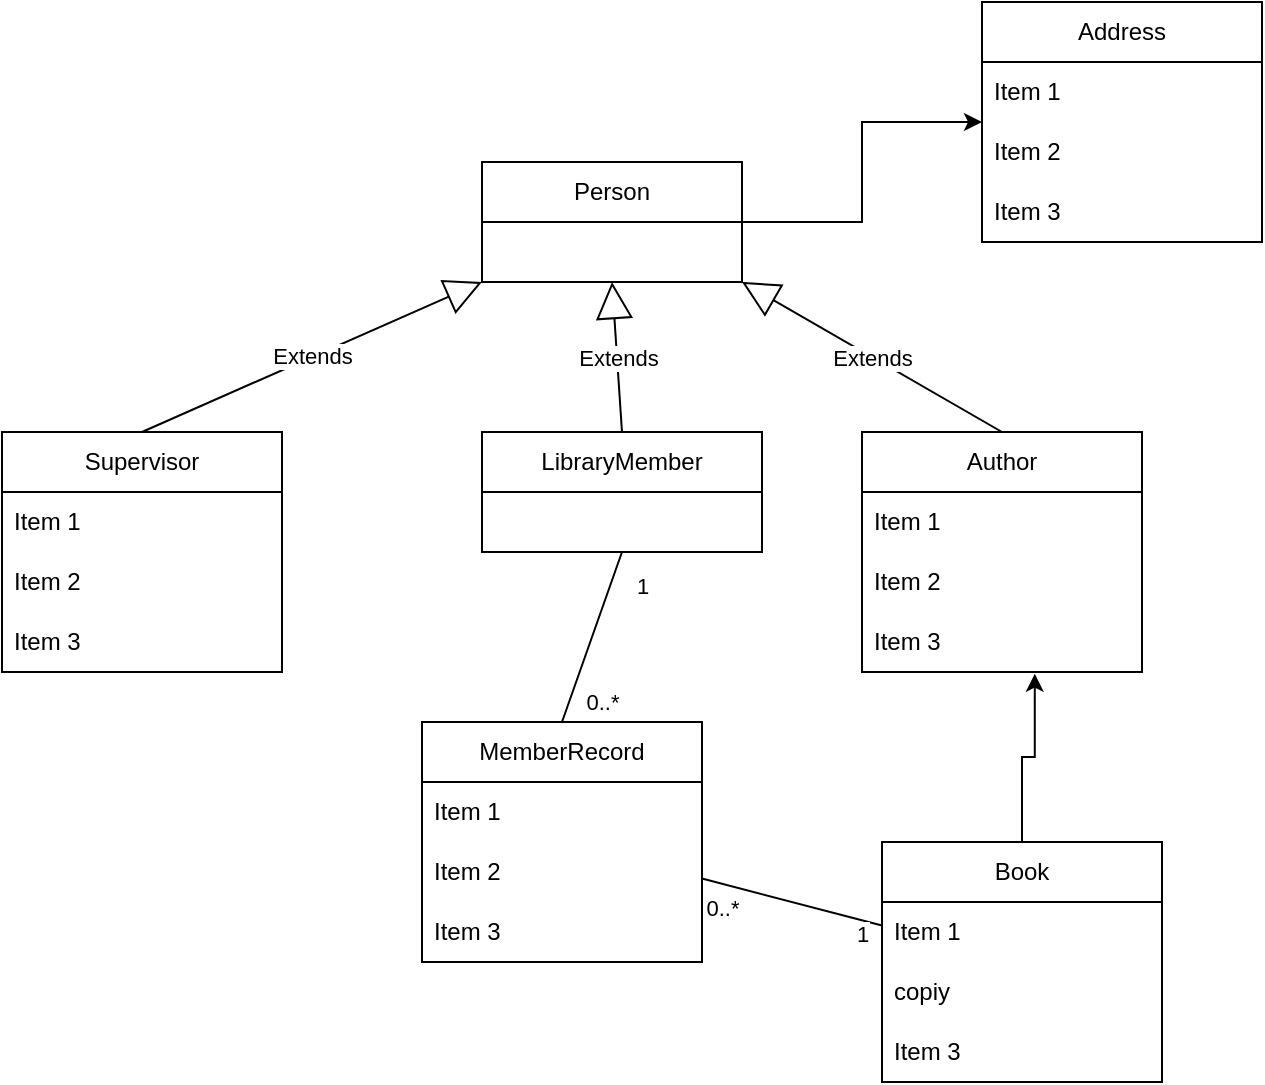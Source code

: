 <mxfile version="21.2.1" type="device">
  <diagram name="Page-1" id="XzTqkF91W7j1i9hnUwD-">
    <mxGraphModel dx="1060" dy="543" grid="1" gridSize="10" guides="1" tooltips="1" connect="1" arrows="1" fold="1" page="1" pageScale="1" pageWidth="850" pageHeight="1100" math="0" shadow="0">
      <root>
        <mxCell id="0" />
        <mxCell id="1" parent="0" />
        <mxCell id="vWcxIxfljVqjna-uPl94-1" value="LibraryMember" style="swimlane;fontStyle=0;childLayout=stackLayout;horizontal=1;startSize=30;horizontalStack=0;resizeParent=1;resizeParentMax=0;resizeLast=0;collapsible=1;marginBottom=0;whiteSpace=wrap;html=1;" vertex="1" parent="1">
          <mxGeometry x="320" y="525" width="140" height="60" as="geometry" />
        </mxCell>
        <mxCell id="vWcxIxfljVqjna-uPl94-5" value="Supervisor" style="swimlane;fontStyle=0;childLayout=stackLayout;horizontal=1;startSize=30;horizontalStack=0;resizeParent=1;resizeParentMax=0;resizeLast=0;collapsible=1;marginBottom=0;whiteSpace=wrap;html=1;" vertex="1" parent="1">
          <mxGeometry x="80" y="525" width="140" height="120" as="geometry" />
        </mxCell>
        <mxCell id="vWcxIxfljVqjna-uPl94-6" value="Item 1" style="text;strokeColor=none;fillColor=none;align=left;verticalAlign=middle;spacingLeft=4;spacingRight=4;overflow=hidden;points=[[0,0.5],[1,0.5]];portConstraint=eastwest;rotatable=0;whiteSpace=wrap;html=1;" vertex="1" parent="vWcxIxfljVqjna-uPl94-5">
          <mxGeometry y="30" width="140" height="30" as="geometry" />
        </mxCell>
        <mxCell id="vWcxIxfljVqjna-uPl94-7" value="Item 2" style="text;strokeColor=none;fillColor=none;align=left;verticalAlign=middle;spacingLeft=4;spacingRight=4;overflow=hidden;points=[[0,0.5],[1,0.5]];portConstraint=eastwest;rotatable=0;whiteSpace=wrap;html=1;" vertex="1" parent="vWcxIxfljVqjna-uPl94-5">
          <mxGeometry y="60" width="140" height="30" as="geometry" />
        </mxCell>
        <mxCell id="vWcxIxfljVqjna-uPl94-8" value="Item 3" style="text;strokeColor=none;fillColor=none;align=left;verticalAlign=middle;spacingLeft=4;spacingRight=4;overflow=hidden;points=[[0,0.5],[1,0.5]];portConstraint=eastwest;rotatable=0;whiteSpace=wrap;html=1;" vertex="1" parent="vWcxIxfljVqjna-uPl94-5">
          <mxGeometry y="90" width="140" height="30" as="geometry" />
        </mxCell>
        <mxCell id="vWcxIxfljVqjna-uPl94-41" style="edgeStyle=orthogonalEdgeStyle;rounded=0;orthogonalLoop=1;jettySize=auto;html=1;entryX=0.617;entryY=1.029;entryDx=0;entryDy=0;entryPerimeter=0;" edge="1" parent="1" source="vWcxIxfljVqjna-uPl94-9" target="vWcxIxfljVqjna-uPl94-24">
          <mxGeometry relative="1" as="geometry" />
        </mxCell>
        <mxCell id="vWcxIxfljVqjna-uPl94-9" value="Book" style="swimlane;fontStyle=0;childLayout=stackLayout;horizontal=1;startSize=30;horizontalStack=0;resizeParent=1;resizeParentMax=0;resizeLast=0;collapsible=1;marginBottom=0;whiteSpace=wrap;html=1;" vertex="1" parent="1">
          <mxGeometry x="520" y="730" width="140" height="120" as="geometry" />
        </mxCell>
        <mxCell id="vWcxIxfljVqjna-uPl94-10" value="Item 1" style="text;strokeColor=none;fillColor=none;align=left;verticalAlign=middle;spacingLeft=4;spacingRight=4;overflow=hidden;points=[[0,0.5],[1,0.5]];portConstraint=eastwest;rotatable=0;whiteSpace=wrap;html=1;" vertex="1" parent="vWcxIxfljVqjna-uPl94-9">
          <mxGeometry y="30" width="140" height="30" as="geometry" />
        </mxCell>
        <mxCell id="vWcxIxfljVqjna-uPl94-11" value="copiy" style="text;strokeColor=none;fillColor=none;align=left;verticalAlign=middle;spacingLeft=4;spacingRight=4;overflow=hidden;points=[[0,0.5],[1,0.5]];portConstraint=eastwest;rotatable=0;whiteSpace=wrap;html=1;" vertex="1" parent="vWcxIxfljVqjna-uPl94-9">
          <mxGeometry y="60" width="140" height="30" as="geometry" />
        </mxCell>
        <mxCell id="vWcxIxfljVqjna-uPl94-12" value="Item 3" style="text;strokeColor=none;fillColor=none;align=left;verticalAlign=middle;spacingLeft=4;spacingRight=4;overflow=hidden;points=[[0,0.5],[1,0.5]];portConstraint=eastwest;rotatable=0;whiteSpace=wrap;html=1;" vertex="1" parent="vWcxIxfljVqjna-uPl94-9">
          <mxGeometry y="90" width="140" height="30" as="geometry" />
        </mxCell>
        <mxCell id="vWcxIxfljVqjna-uPl94-17" value="Address" style="swimlane;fontStyle=0;childLayout=stackLayout;horizontal=1;startSize=30;horizontalStack=0;resizeParent=1;resizeParentMax=0;resizeLast=0;collapsible=1;marginBottom=0;whiteSpace=wrap;html=1;" vertex="1" parent="1">
          <mxGeometry x="570" y="310" width="140" height="120" as="geometry" />
        </mxCell>
        <mxCell id="vWcxIxfljVqjna-uPl94-18" value="Item 1" style="text;strokeColor=none;fillColor=none;align=left;verticalAlign=middle;spacingLeft=4;spacingRight=4;overflow=hidden;points=[[0,0.5],[1,0.5]];portConstraint=eastwest;rotatable=0;whiteSpace=wrap;html=1;" vertex="1" parent="vWcxIxfljVqjna-uPl94-17">
          <mxGeometry y="30" width="140" height="30" as="geometry" />
        </mxCell>
        <mxCell id="vWcxIxfljVqjna-uPl94-19" value="Item 2" style="text;strokeColor=none;fillColor=none;align=left;verticalAlign=middle;spacingLeft=4;spacingRight=4;overflow=hidden;points=[[0,0.5],[1,0.5]];portConstraint=eastwest;rotatable=0;whiteSpace=wrap;html=1;" vertex="1" parent="vWcxIxfljVqjna-uPl94-17">
          <mxGeometry y="60" width="140" height="30" as="geometry" />
        </mxCell>
        <mxCell id="vWcxIxfljVqjna-uPl94-20" value="Item 3" style="text;strokeColor=none;fillColor=none;align=left;verticalAlign=middle;spacingLeft=4;spacingRight=4;overflow=hidden;points=[[0,0.5],[1,0.5]];portConstraint=eastwest;rotatable=0;whiteSpace=wrap;html=1;" vertex="1" parent="vWcxIxfljVqjna-uPl94-17">
          <mxGeometry y="90" width="140" height="30" as="geometry" />
        </mxCell>
        <mxCell id="vWcxIxfljVqjna-uPl94-21" value="Author" style="swimlane;fontStyle=0;childLayout=stackLayout;horizontal=1;startSize=30;horizontalStack=0;resizeParent=1;resizeParentMax=0;resizeLast=0;collapsible=1;marginBottom=0;whiteSpace=wrap;html=1;" vertex="1" parent="1">
          <mxGeometry x="510" y="525" width="140" height="120" as="geometry" />
        </mxCell>
        <mxCell id="vWcxIxfljVqjna-uPl94-22" value="Item 1" style="text;strokeColor=none;fillColor=none;align=left;verticalAlign=middle;spacingLeft=4;spacingRight=4;overflow=hidden;points=[[0,0.5],[1,0.5]];portConstraint=eastwest;rotatable=0;whiteSpace=wrap;html=1;" vertex="1" parent="vWcxIxfljVqjna-uPl94-21">
          <mxGeometry y="30" width="140" height="30" as="geometry" />
        </mxCell>
        <mxCell id="vWcxIxfljVqjna-uPl94-23" value="Item 2" style="text;strokeColor=none;fillColor=none;align=left;verticalAlign=middle;spacingLeft=4;spacingRight=4;overflow=hidden;points=[[0,0.5],[1,0.5]];portConstraint=eastwest;rotatable=0;whiteSpace=wrap;html=1;" vertex="1" parent="vWcxIxfljVqjna-uPl94-21">
          <mxGeometry y="60" width="140" height="30" as="geometry" />
        </mxCell>
        <mxCell id="vWcxIxfljVqjna-uPl94-24" value="Item 3" style="text;strokeColor=none;fillColor=none;align=left;verticalAlign=middle;spacingLeft=4;spacingRight=4;overflow=hidden;points=[[0,0.5],[1,0.5]];portConstraint=eastwest;rotatable=0;whiteSpace=wrap;html=1;" vertex="1" parent="vWcxIxfljVqjna-uPl94-21">
          <mxGeometry y="90" width="140" height="30" as="geometry" />
        </mxCell>
        <mxCell id="vWcxIxfljVqjna-uPl94-25" value="MemberRecord" style="swimlane;fontStyle=0;childLayout=stackLayout;horizontal=1;startSize=30;horizontalStack=0;resizeParent=1;resizeParentMax=0;resizeLast=0;collapsible=1;marginBottom=0;whiteSpace=wrap;html=1;" vertex="1" parent="1">
          <mxGeometry x="290" y="670" width="140" height="120" as="geometry" />
        </mxCell>
        <mxCell id="vWcxIxfljVqjna-uPl94-26" value="Item 1" style="text;strokeColor=none;fillColor=none;align=left;verticalAlign=middle;spacingLeft=4;spacingRight=4;overflow=hidden;points=[[0,0.5],[1,0.5]];portConstraint=eastwest;rotatable=0;whiteSpace=wrap;html=1;" vertex="1" parent="vWcxIxfljVqjna-uPl94-25">
          <mxGeometry y="30" width="140" height="30" as="geometry" />
        </mxCell>
        <mxCell id="vWcxIxfljVqjna-uPl94-27" value="Item 2" style="text;strokeColor=none;fillColor=none;align=left;verticalAlign=middle;spacingLeft=4;spacingRight=4;overflow=hidden;points=[[0,0.5],[1,0.5]];portConstraint=eastwest;rotatable=0;whiteSpace=wrap;html=1;" vertex="1" parent="vWcxIxfljVqjna-uPl94-25">
          <mxGeometry y="60" width="140" height="30" as="geometry" />
        </mxCell>
        <mxCell id="vWcxIxfljVqjna-uPl94-28" value="Item 3" style="text;strokeColor=none;fillColor=none;align=left;verticalAlign=middle;spacingLeft=4;spacingRight=4;overflow=hidden;points=[[0,0.5],[1,0.5]];portConstraint=eastwest;rotatable=0;whiteSpace=wrap;html=1;" vertex="1" parent="vWcxIxfljVqjna-uPl94-25">
          <mxGeometry y="90" width="140" height="30" as="geometry" />
        </mxCell>
        <mxCell id="vWcxIxfljVqjna-uPl94-39" style="edgeStyle=orthogonalEdgeStyle;rounded=0;orthogonalLoop=1;jettySize=auto;html=1;" edge="1" parent="1" source="vWcxIxfljVqjna-uPl94-29" target="vWcxIxfljVqjna-uPl94-17">
          <mxGeometry relative="1" as="geometry" />
        </mxCell>
        <mxCell id="vWcxIxfljVqjna-uPl94-29" value="Person" style="swimlane;fontStyle=0;childLayout=stackLayout;horizontal=1;startSize=30;horizontalStack=0;resizeParent=1;resizeParentMax=0;resizeLast=0;collapsible=1;marginBottom=0;whiteSpace=wrap;html=1;" vertex="1" parent="1">
          <mxGeometry x="320" y="390" width="130" height="60" as="geometry" />
        </mxCell>
        <mxCell id="vWcxIxfljVqjna-uPl94-34" value="Extends" style="endArrow=block;endSize=16;endFill=0;html=1;rounded=0;exitX=0.5;exitY=0;exitDx=0;exitDy=0;entryX=0;entryY=1;entryDx=0;entryDy=0;" edge="1" parent="1" source="vWcxIxfljVqjna-uPl94-5" target="vWcxIxfljVqjna-uPl94-29">
          <mxGeometry width="160" relative="1" as="geometry">
            <mxPoint x="120" y="710" as="sourcePoint" />
            <mxPoint x="310" y="625" as="targetPoint" />
          </mxGeometry>
        </mxCell>
        <mxCell id="vWcxIxfljVqjna-uPl94-35" value="Extends" style="endArrow=block;endSize=16;endFill=0;html=1;rounded=0;exitX=0.5;exitY=0;exitDx=0;exitDy=0;entryX=0.5;entryY=1;entryDx=0;entryDy=0;" edge="1" parent="1" source="vWcxIxfljVqjna-uPl94-1" target="vWcxIxfljVqjna-uPl94-29">
          <mxGeometry width="160" relative="1" as="geometry">
            <mxPoint x="219" y="630" as="sourcePoint" />
            <mxPoint x="380" y="580" as="targetPoint" />
          </mxGeometry>
        </mxCell>
        <mxCell id="vWcxIxfljVqjna-uPl94-36" value="Extends" style="endArrow=block;endSize=16;endFill=0;html=1;rounded=0;exitX=0.5;exitY=0;exitDx=0;exitDy=0;entryX=1;entryY=1;entryDx=0;entryDy=0;" edge="1" parent="1" source="vWcxIxfljVqjna-uPl94-21" target="vWcxIxfljVqjna-uPl94-29">
          <mxGeometry width="160" relative="1" as="geometry">
            <mxPoint x="394" y="633" as="sourcePoint" />
            <mxPoint x="370" y="610" as="targetPoint" />
          </mxGeometry>
        </mxCell>
        <mxCell id="vWcxIxfljVqjna-uPl94-49" value="" style="endArrow=none;html=1;rounded=0;" edge="1" parent="1" source="vWcxIxfljVqjna-uPl94-25" target="vWcxIxfljVqjna-uPl94-9">
          <mxGeometry width="50" height="50" relative="1" as="geometry">
            <mxPoint x="440" y="790" as="sourcePoint" />
            <mxPoint x="490" y="740" as="targetPoint" />
          </mxGeometry>
        </mxCell>
        <mxCell id="vWcxIxfljVqjna-uPl94-50" value="1" style="edgeLabel;html=1;align=center;verticalAlign=middle;resizable=0;points=[];" vertex="1" connectable="0" parent="vWcxIxfljVqjna-uPl94-49">
          <mxGeometry x="0.776" relative="1" as="geometry">
            <mxPoint y="7" as="offset" />
          </mxGeometry>
        </mxCell>
        <mxCell id="vWcxIxfljVqjna-uPl94-51" value="0..*" style="edgeLabel;html=1;align=center;verticalAlign=middle;resizable=0;points=[];" vertex="1" connectable="0" parent="vWcxIxfljVqjna-uPl94-49">
          <mxGeometry x="-0.865" y="-1" relative="1" as="geometry">
            <mxPoint x="4" y="12" as="offset" />
          </mxGeometry>
        </mxCell>
        <mxCell id="vWcxIxfljVqjna-uPl94-54" value="" style="endArrow=none;html=1;rounded=0;exitX=0.5;exitY=0;exitDx=0;exitDy=0;entryX=0.5;entryY=1;entryDx=0;entryDy=0;" edge="1" parent="1" source="vWcxIxfljVqjna-uPl94-25" target="vWcxIxfljVqjna-uPl94-1">
          <mxGeometry width="50" height="50" relative="1" as="geometry">
            <mxPoint x="440" y="758" as="sourcePoint" />
            <mxPoint x="386.22" y="619.11" as="targetPoint" />
          </mxGeometry>
        </mxCell>
        <mxCell id="vWcxIxfljVqjna-uPl94-55" value="1" style="edgeLabel;html=1;align=center;verticalAlign=middle;resizable=0;points=[];" vertex="1" connectable="0" parent="vWcxIxfljVqjna-uPl94-54">
          <mxGeometry x="0.776" relative="1" as="geometry">
            <mxPoint x="13" y="7" as="offset" />
          </mxGeometry>
        </mxCell>
        <mxCell id="vWcxIxfljVqjna-uPl94-56" value="0..*" style="edgeLabel;html=1;align=center;verticalAlign=middle;resizable=0;points=[];" vertex="1" connectable="0" parent="vWcxIxfljVqjna-uPl94-54">
          <mxGeometry x="-0.865" y="-1" relative="1" as="geometry">
            <mxPoint x="17" y="-5" as="offset" />
          </mxGeometry>
        </mxCell>
      </root>
    </mxGraphModel>
  </diagram>
</mxfile>
